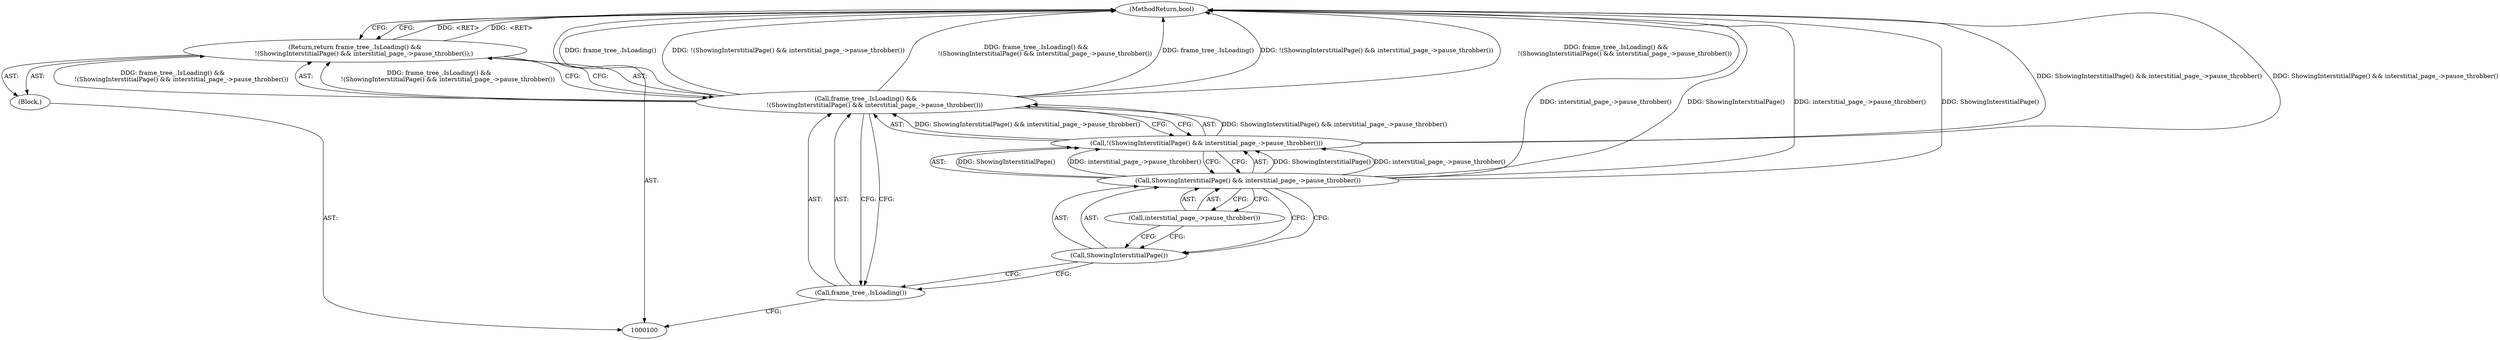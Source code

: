digraph "0_Chrome_adca986a53b31b6da4cb22f8e755f6856daea89a_11" {
"1000109" [label="(MethodReturn,bool)"];
"1000101" [label="(Block,)"];
"1000103" [label="(Call,frame_tree_.IsLoading() &&\n         !(ShowingInterstitialPage() && interstitial_page_->pause_throbber()))"];
"1000104" [label="(Call,frame_tree_.IsLoading())"];
"1000102" [label="(Return,return frame_tree_.IsLoading() &&\n         !(ShowingInterstitialPage() && interstitial_page_->pause_throbber());)"];
"1000106" [label="(Call,ShowingInterstitialPage() && interstitial_page_->pause_throbber())"];
"1000107" [label="(Call,ShowingInterstitialPage())"];
"1000108" [label="(Call,interstitial_page_->pause_throbber())"];
"1000105" [label="(Call,!(ShowingInterstitialPage() && interstitial_page_->pause_throbber()))"];
"1000109" -> "1000100"  [label="AST: "];
"1000109" -> "1000102"  [label="CFG: "];
"1000106" -> "1000109"  [label="DDG: interstitial_page_->pause_throbber()"];
"1000106" -> "1000109"  [label="DDG: ShowingInterstitialPage()"];
"1000103" -> "1000109"  [label="DDG: frame_tree_.IsLoading()"];
"1000103" -> "1000109"  [label="DDG: !(ShowingInterstitialPage() && interstitial_page_->pause_throbber())"];
"1000103" -> "1000109"  [label="DDG: frame_tree_.IsLoading() &&\n         !(ShowingInterstitialPage() && interstitial_page_->pause_throbber())"];
"1000105" -> "1000109"  [label="DDG: ShowingInterstitialPage() && interstitial_page_->pause_throbber()"];
"1000102" -> "1000109"  [label="DDG: <RET>"];
"1000101" -> "1000100"  [label="AST: "];
"1000102" -> "1000101"  [label="AST: "];
"1000103" -> "1000102"  [label="AST: "];
"1000103" -> "1000104"  [label="CFG: "];
"1000103" -> "1000105"  [label="CFG: "];
"1000104" -> "1000103"  [label="AST: "];
"1000105" -> "1000103"  [label="AST: "];
"1000102" -> "1000103"  [label="CFG: "];
"1000103" -> "1000109"  [label="DDG: frame_tree_.IsLoading()"];
"1000103" -> "1000109"  [label="DDG: !(ShowingInterstitialPage() && interstitial_page_->pause_throbber())"];
"1000103" -> "1000109"  [label="DDG: frame_tree_.IsLoading() &&\n         !(ShowingInterstitialPage() && interstitial_page_->pause_throbber())"];
"1000103" -> "1000102"  [label="DDG: frame_tree_.IsLoading() &&\n         !(ShowingInterstitialPage() && interstitial_page_->pause_throbber())"];
"1000105" -> "1000103"  [label="DDG: ShowingInterstitialPage() && interstitial_page_->pause_throbber()"];
"1000104" -> "1000103"  [label="AST: "];
"1000104" -> "1000100"  [label="CFG: "];
"1000107" -> "1000104"  [label="CFG: "];
"1000103" -> "1000104"  [label="CFG: "];
"1000102" -> "1000101"  [label="AST: "];
"1000102" -> "1000103"  [label="CFG: "];
"1000103" -> "1000102"  [label="AST: "];
"1000109" -> "1000102"  [label="CFG: "];
"1000102" -> "1000109"  [label="DDG: <RET>"];
"1000103" -> "1000102"  [label="DDG: frame_tree_.IsLoading() &&\n         !(ShowingInterstitialPage() && interstitial_page_->pause_throbber())"];
"1000106" -> "1000105"  [label="AST: "];
"1000106" -> "1000107"  [label="CFG: "];
"1000106" -> "1000108"  [label="CFG: "];
"1000107" -> "1000106"  [label="AST: "];
"1000108" -> "1000106"  [label="AST: "];
"1000105" -> "1000106"  [label="CFG: "];
"1000106" -> "1000109"  [label="DDG: interstitial_page_->pause_throbber()"];
"1000106" -> "1000109"  [label="DDG: ShowingInterstitialPage()"];
"1000106" -> "1000105"  [label="DDG: ShowingInterstitialPage()"];
"1000106" -> "1000105"  [label="DDG: interstitial_page_->pause_throbber()"];
"1000107" -> "1000106"  [label="AST: "];
"1000107" -> "1000104"  [label="CFG: "];
"1000108" -> "1000107"  [label="CFG: "];
"1000106" -> "1000107"  [label="CFG: "];
"1000108" -> "1000106"  [label="AST: "];
"1000108" -> "1000107"  [label="CFG: "];
"1000106" -> "1000108"  [label="CFG: "];
"1000105" -> "1000103"  [label="AST: "];
"1000105" -> "1000106"  [label="CFG: "];
"1000106" -> "1000105"  [label="AST: "];
"1000103" -> "1000105"  [label="CFG: "];
"1000105" -> "1000109"  [label="DDG: ShowingInterstitialPage() && interstitial_page_->pause_throbber()"];
"1000105" -> "1000103"  [label="DDG: ShowingInterstitialPage() && interstitial_page_->pause_throbber()"];
"1000106" -> "1000105"  [label="DDG: ShowingInterstitialPage()"];
"1000106" -> "1000105"  [label="DDG: interstitial_page_->pause_throbber()"];
}
